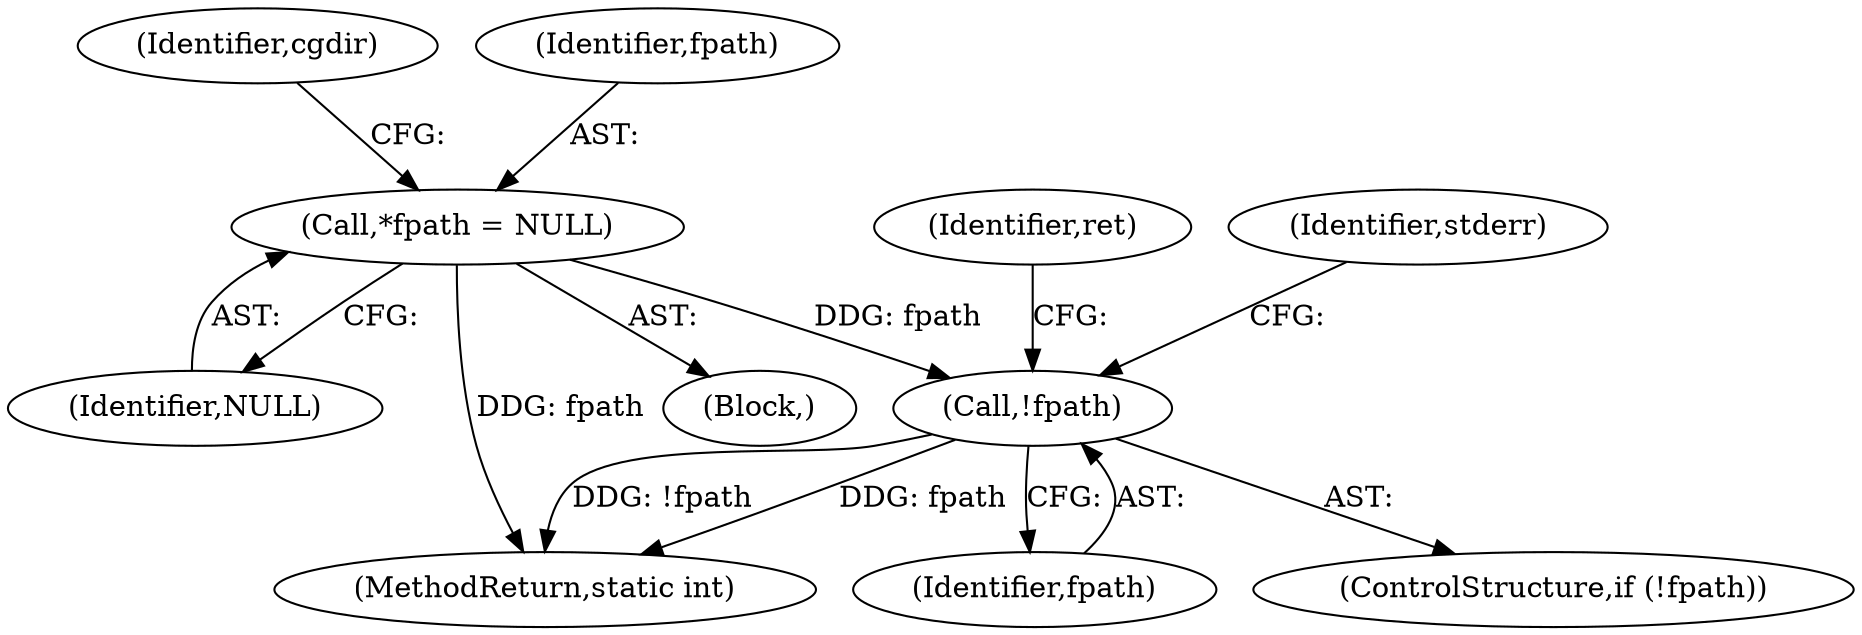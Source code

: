 digraph "1_lxcfs_a8b6c3e0537e90fba3c55910fd1b7229d54a60a7_4@pointer" {
"1000152" [label="(Call,!fpath)"];
"1000108" [label="(Call,*fpath = NULL)"];
"1000108" [label="(Call,*fpath = NULL)"];
"1000151" [label="(ControlStructure,if (!fpath))"];
"1000102" [label="(Block,)"];
"1000110" [label="(Identifier,NULL)"];
"1000113" [label="(Identifier,cgdir)"];
"1000109" [label="(Identifier,fpath)"];
"1000156" [label="(Identifier,ret)"];
"1000152" [label="(Call,!fpath)"];
"1000214" [label="(MethodReturn,static int)"];
"1000153" [label="(Identifier,fpath)"];
"1000161" [label="(Identifier,stderr)"];
"1000152" -> "1000151"  [label="AST: "];
"1000152" -> "1000153"  [label="CFG: "];
"1000153" -> "1000152"  [label="AST: "];
"1000156" -> "1000152"  [label="CFG: "];
"1000161" -> "1000152"  [label="CFG: "];
"1000152" -> "1000214"  [label="DDG: !fpath"];
"1000152" -> "1000214"  [label="DDG: fpath"];
"1000108" -> "1000152"  [label="DDG: fpath"];
"1000108" -> "1000102"  [label="AST: "];
"1000108" -> "1000110"  [label="CFG: "];
"1000109" -> "1000108"  [label="AST: "];
"1000110" -> "1000108"  [label="AST: "];
"1000113" -> "1000108"  [label="CFG: "];
"1000108" -> "1000214"  [label="DDG: fpath"];
}

